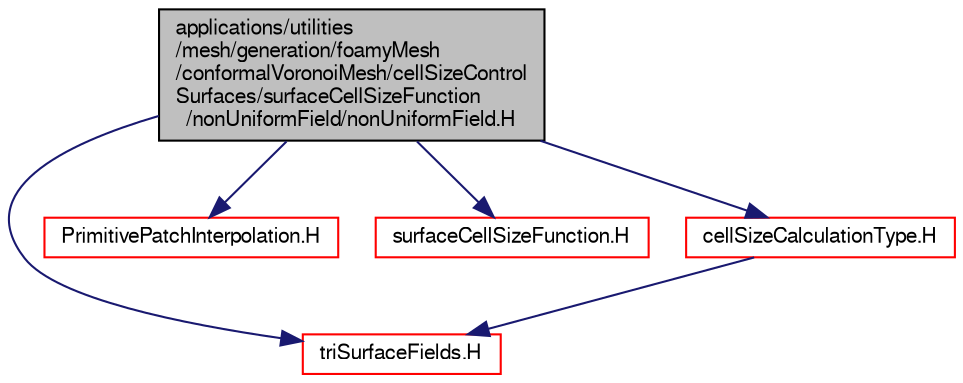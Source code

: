 digraph "applications/utilities/mesh/generation/foamyMesh/conformalVoronoiMesh/cellSizeControlSurfaces/surfaceCellSizeFunction/nonUniformField/nonUniformField.H"
{
  bgcolor="transparent";
  edge [fontname="FreeSans",fontsize="10",labelfontname="FreeSans",labelfontsize="10"];
  node [fontname="FreeSans",fontsize="10",shape=record];
  Node1 [label="applications/utilities\l/mesh/generation/foamyMesh\l/conformalVoronoiMesh/cellSizeControl\lSurfaces/surfaceCellSizeFunction\l/nonUniformField/nonUniformField.H",height=0.2,width=0.4,color="black", fillcolor="grey75", style="filled" fontcolor="black"];
  Node1 -> Node2 [color="midnightblue",fontsize="10",style="solid",fontname="FreeSans"];
  Node2 [label="triSurfaceFields.H",height=0.2,width=0.4,color="red",URL="$a10006.html",tooltip="Fields for triSurface. "];
  Node1 -> Node3 [color="midnightblue",fontsize="10",style="solid",fontname="FreeSans"];
  Node3 [label="PrimitivePatchInterpolation.H",height=0.2,width=0.4,color="red",URL="$a07793.html"];
  Node1 -> Node4 [color="midnightblue",fontsize="10",style="solid",fontname="FreeSans"];
  Node4 [label="surfaceCellSizeFunction.H",height=0.2,width=0.4,color="red",URL="$a03628.html"];
  Node1 -> Node5 [color="midnightblue",fontsize="10",style="solid",fontname="FreeSans"];
  Node5 [label="cellSizeCalculationType.H",height=0.2,width=0.4,color="red",URL="$a03622.html"];
  Node5 -> Node2 [color="midnightblue",fontsize="10",style="solid",fontname="FreeSans"];
}
